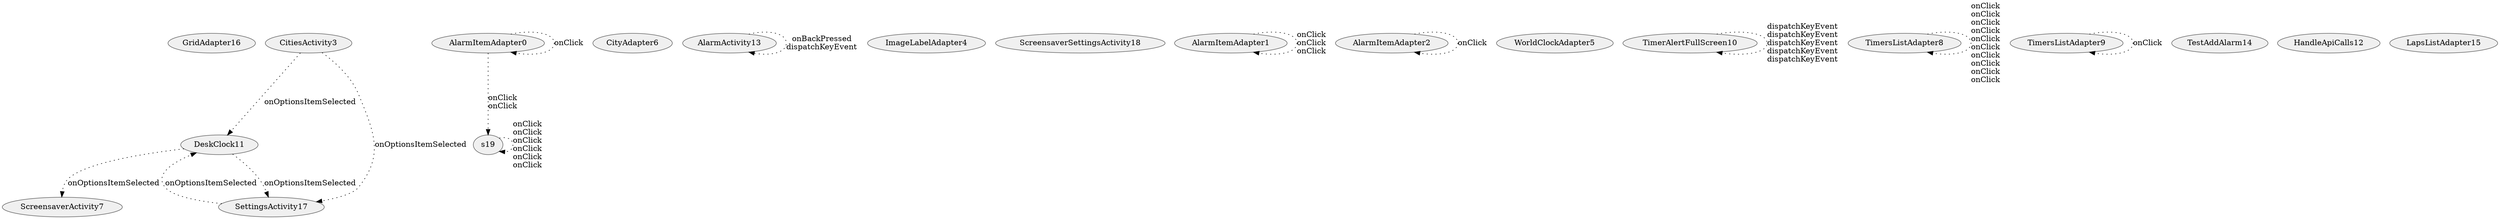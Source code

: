 digraph {
fontname="Helvetica";
node[style="filled,solid", colorscheme=greys3, fillcolor=1, color=3];
GridAdapter16;
DeskClock11;
s19;
CityAdapter6;
AlarmActivity13;
ImageLabelAdapter4;
ScreensaverSettingsActivity18;
AlarmItemAdapter1;
AlarmItemAdapter2;
CitiesActivity3;
AlarmItemAdapter0;
WorldClockAdapter5;
TimerAlertFullScreen10;
TimersListAdapter8;
TimersListAdapter9;
SettingsActivity17;
TestAddAlarm14;
ScreensaverActivity7;
HandleApiCalls12;
LapsListAdapter15;
DeskClock11 -> SettingsActivity17[label="onOptionsItemSelected",style=dotted];
DeskClock11 -> ScreensaverActivity7[label="onOptionsItemSelected",style=dotted];
CitiesActivity3 -> DeskClock11[label="onOptionsItemSelected",style=dotted];
CitiesActivity3 -> SettingsActivity17[label="onOptionsItemSelected",style=dotted];
s19 -> s19[label="onClick
onClick
onClick
onClick
onClick
onClick",style=dotted];
AlarmItemAdapter0 -> s19[label="onClick
onClick",style=dotted];
AlarmItemAdapter0 -> AlarmItemAdapter0[label="onClick",style=dotted];
TimerAlertFullScreen10 -> TimerAlertFullScreen10[label="dispatchKeyEvent
dispatchKeyEvent
dispatchKeyEvent
dispatchKeyEvent
dispatchKeyEvent",style=dotted];
TimersListAdapter8 -> TimersListAdapter8[label="onClick
onClick
onClick
onClick
onClick
onClick
onClick
onClick
onClick
onClick",style=dotted];
AlarmActivity13 -> AlarmActivity13[label="onBackPressed
dispatchKeyEvent",style=dotted];
TimersListAdapter9 -> TimersListAdapter9[label="onClick",style=dotted];
SettingsActivity17 -> DeskClock11[label="onOptionsItemSelected",style=dotted];
AlarmItemAdapter2 -> AlarmItemAdapter2[label="onClick",style=dotted];
AlarmItemAdapter1 -> AlarmItemAdapter1[label="onClick
onClick
onClick",style=dotted];
}